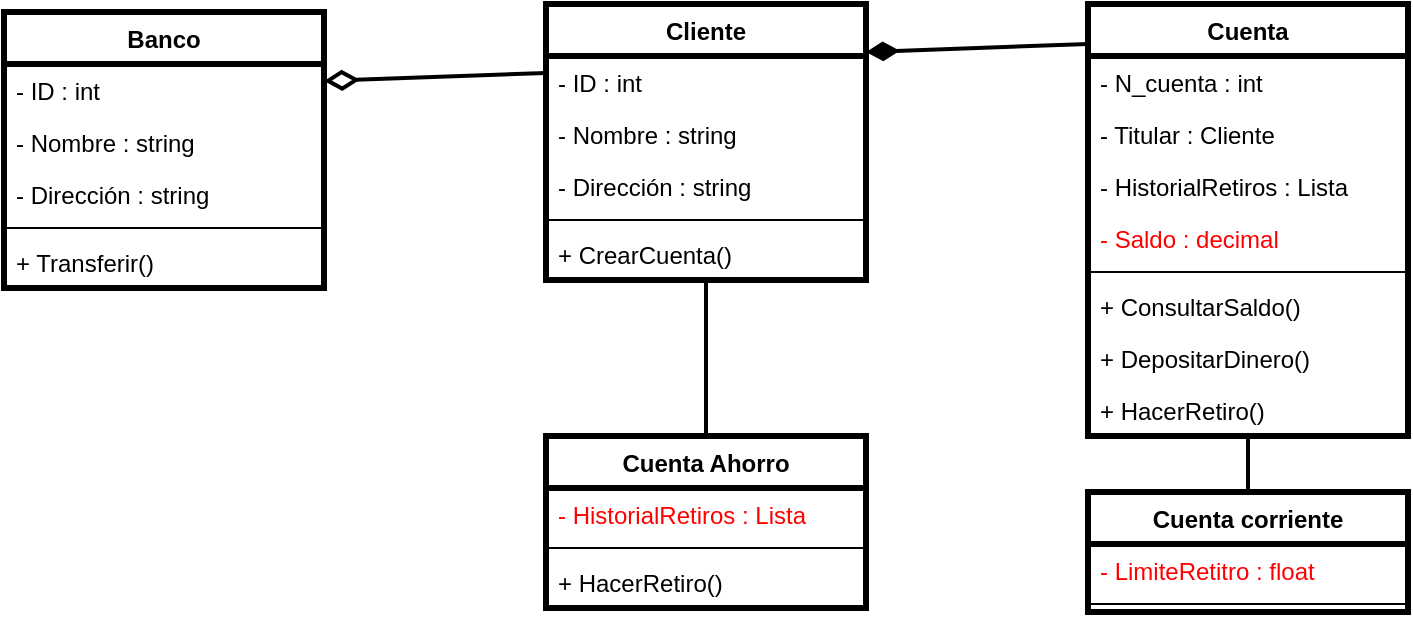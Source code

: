 <mxfile>
    <diagram id="F3wQNowLYVj3vWdrp-HQ" name="Page-1">
        <mxGraphModel dx="-60" dy="-188" grid="0" gridSize="10" guides="1" tooltips="1" connect="1" arrows="1" fold="1" page="0" pageScale="1" pageWidth="850" pageHeight="1100" math="0" shadow="0">
            <root>
                <mxCell id="0"/>
                <mxCell id="1" parent="0"/>
                <mxCell id="172" value="Banco" style="swimlane;fontStyle=1;align=center;verticalAlign=top;childLayout=stackLayout;horizontal=1;startSize=26;horizontalStack=0;resizeParent=1;resizeParentMax=0;resizeLast=0;collapsible=1;marginBottom=0;strokeWidth=3;" parent="1" vertex="1">
                    <mxGeometry x="1066" y="964" width="160" height="138" as="geometry"/>
                </mxCell>
                <mxCell id="173" value="- ID : int" style="text;strokeColor=none;fillColor=none;align=left;verticalAlign=top;spacingLeft=4;spacingRight=4;overflow=hidden;rotatable=0;points=[[0,0.5],[1,0.5]];portConstraint=eastwest;strokeWidth=3;" parent="172" vertex="1">
                    <mxGeometry y="26" width="160" height="26" as="geometry"/>
                </mxCell>
                <mxCell id="198" value="- Nombre : string" style="text;strokeColor=none;fillColor=none;align=left;verticalAlign=top;spacingLeft=4;spacingRight=4;overflow=hidden;rotatable=0;points=[[0,0.5],[1,0.5]];portConstraint=eastwest;strokeWidth=3;" parent="172" vertex="1">
                    <mxGeometry y="52" width="160" height="26" as="geometry"/>
                </mxCell>
                <mxCell id="199" value="- Dirección : string" style="text;strokeColor=none;fillColor=none;align=left;verticalAlign=top;spacingLeft=4;spacingRight=4;overflow=hidden;rotatable=0;points=[[0,0.5],[1,0.5]];portConstraint=eastwest;strokeWidth=3;" parent="172" vertex="1">
                    <mxGeometry y="78" width="160" height="26" as="geometry"/>
                </mxCell>
                <mxCell id="174" value="" style="line;strokeWidth=1;fillColor=none;align=left;verticalAlign=middle;spacingTop=-1;spacingLeft=3;spacingRight=3;rotatable=0;labelPosition=right;points=[];portConstraint=eastwest;strokeColor=inherit;" parent="172" vertex="1">
                    <mxGeometry y="104" width="160" height="8" as="geometry"/>
                </mxCell>
                <mxCell id="175" value="+ Transferir()" style="text;strokeColor=none;fillColor=none;align=left;verticalAlign=top;spacingLeft=4;spacingRight=4;overflow=hidden;rotatable=0;points=[[0,0.5],[1,0.5]];portConstraint=eastwest;strokeWidth=3;" parent="172" vertex="1">
                    <mxGeometry y="112" width="160" height="26" as="geometry"/>
                </mxCell>
                <mxCell id="176" value="Cliente" style="swimlane;fontStyle=1;align=center;verticalAlign=top;childLayout=stackLayout;horizontal=1;startSize=26;horizontalStack=0;resizeParent=1;resizeParentMax=0;resizeLast=0;collapsible=1;marginBottom=0;strokeWidth=3;" parent="1" vertex="1">
                    <mxGeometry x="1337" y="960" width="160" height="138" as="geometry"/>
                </mxCell>
                <mxCell id="177" value="- ID : int" style="text;strokeColor=none;fillColor=none;align=left;verticalAlign=top;spacingLeft=4;spacingRight=4;overflow=hidden;rotatable=0;points=[[0,0.5],[1,0.5]];portConstraint=eastwest;strokeWidth=3;" parent="176" vertex="1">
                    <mxGeometry y="26" width="160" height="26" as="geometry"/>
                </mxCell>
                <mxCell id="200" value="- Nombre : string" style="text;strokeColor=none;fillColor=none;align=left;verticalAlign=top;spacingLeft=4;spacingRight=4;overflow=hidden;rotatable=0;points=[[0,0.5],[1,0.5]];portConstraint=eastwest;strokeWidth=3;" parent="176" vertex="1">
                    <mxGeometry y="52" width="160" height="26" as="geometry"/>
                </mxCell>
                <mxCell id="201" value="- Dirección : string" style="text;strokeColor=none;fillColor=none;align=left;verticalAlign=top;spacingLeft=4;spacingRight=4;overflow=hidden;rotatable=0;points=[[0,0.5],[1,0.5]];portConstraint=eastwest;strokeWidth=3;" parent="176" vertex="1">
                    <mxGeometry y="78" width="160" height="26" as="geometry"/>
                </mxCell>
                <mxCell id="178" value="" style="line;strokeWidth=1;fillColor=none;align=left;verticalAlign=middle;spacingTop=-1;spacingLeft=3;spacingRight=3;rotatable=0;labelPosition=right;points=[];portConstraint=eastwest;strokeColor=inherit;" parent="176" vertex="1">
                    <mxGeometry y="104" width="160" height="8" as="geometry"/>
                </mxCell>
                <mxCell id="209" value="+ CrearCuenta()" style="text;strokeColor=none;fillColor=none;align=left;verticalAlign=top;spacingLeft=4;spacingRight=4;overflow=hidden;rotatable=0;points=[[0,0.5],[1,0.5]];portConstraint=eastwest;strokeWidth=3;" parent="176" vertex="1">
                    <mxGeometry y="112" width="160" height="26" as="geometry"/>
                </mxCell>
                <mxCell id="180" value="Cuenta Ahorro" style="swimlane;fontStyle=1;align=center;verticalAlign=top;childLayout=stackLayout;horizontal=1;startSize=26;horizontalStack=0;resizeParent=1;resizeParentMax=0;resizeLast=0;collapsible=1;marginBottom=0;strokeWidth=3;" parent="1" vertex="1">
                    <mxGeometry x="1337" y="1176" width="160" height="86" as="geometry"/>
                </mxCell>
                <mxCell id="181" value="- HistorialRetiros : Lista" style="text;strokeColor=none;fillColor=none;align=left;verticalAlign=top;spacingLeft=4;spacingRight=4;overflow=hidden;rotatable=0;points=[[0,0.5],[1,0.5]];portConstraint=eastwest;strokeWidth=3;fontColor=#FF0000;" parent="180" vertex="1">
                    <mxGeometry y="26" width="160" height="26" as="geometry"/>
                </mxCell>
                <mxCell id="182" value="" style="line;strokeWidth=1;fillColor=none;align=left;verticalAlign=middle;spacingTop=-1;spacingLeft=3;spacingRight=3;rotatable=0;labelPosition=right;points=[];portConstraint=eastwest;strokeColor=inherit;" parent="180" vertex="1">
                    <mxGeometry y="52" width="160" height="8" as="geometry"/>
                </mxCell>
                <mxCell id="183" value="+ HacerRetiro()" style="text;strokeColor=none;fillColor=none;align=left;verticalAlign=top;spacingLeft=4;spacingRight=4;overflow=hidden;rotatable=0;points=[[0,0.5],[1,0.5]];portConstraint=eastwest;strokeWidth=3;" parent="180" vertex="1">
                    <mxGeometry y="60" width="160" height="26" as="geometry"/>
                </mxCell>
                <mxCell id="184" value="Cuenta" style="swimlane;fontStyle=1;align=center;verticalAlign=top;childLayout=stackLayout;horizontal=1;startSize=26;horizontalStack=0;resizeParent=1;resizeParentMax=0;resizeLast=0;collapsible=1;marginBottom=0;strokeWidth=3;" parent="1" vertex="1">
                    <mxGeometry x="1608" y="960" width="160" height="216" as="geometry"/>
                </mxCell>
                <mxCell id="185" value="- N_cuenta : int" style="text;strokeColor=none;fillColor=none;align=left;verticalAlign=top;spacingLeft=4;spacingRight=4;overflow=hidden;rotatable=0;points=[[0,0.5],[1,0.5]];portConstraint=eastwest;strokeWidth=3;" parent="184" vertex="1">
                    <mxGeometry y="26" width="160" height="26" as="geometry"/>
                </mxCell>
                <mxCell id="202" value="- Titular : Cliente" style="text;strokeColor=none;fillColor=none;align=left;verticalAlign=top;spacingLeft=4;spacingRight=4;overflow=hidden;rotatable=0;points=[[0,0.5],[1,0.5]];portConstraint=eastwest;strokeWidth=3;" parent="184" vertex="1">
                    <mxGeometry y="52" width="160" height="26" as="geometry"/>
                </mxCell>
                <mxCell id="203" value="- HistorialRetiros : Lista" style="text;strokeColor=none;fillColor=none;align=left;verticalAlign=top;spacingLeft=4;spacingRight=4;overflow=hidden;rotatable=0;points=[[0,0.5],[1,0.5]];portConstraint=eastwest;strokeWidth=3;" parent="184" vertex="1">
                    <mxGeometry y="78" width="160" height="26" as="geometry"/>
                </mxCell>
                <mxCell id="204" value="- Saldo : decimal" style="text;strokeColor=none;fillColor=none;align=left;verticalAlign=top;spacingLeft=4;spacingRight=4;overflow=hidden;rotatable=0;points=[[0,0.5],[1,0.5]];portConstraint=eastwest;strokeWidth=3;fontColor=#FF0000;" parent="184" vertex="1">
                    <mxGeometry y="104" width="160" height="26" as="geometry"/>
                </mxCell>
                <mxCell id="186" value="" style="line;strokeWidth=1;fillColor=none;align=left;verticalAlign=middle;spacingTop=-1;spacingLeft=3;spacingRight=3;rotatable=0;labelPosition=right;points=[];portConstraint=eastwest;strokeColor=inherit;" parent="184" vertex="1">
                    <mxGeometry y="130" width="160" height="8" as="geometry"/>
                </mxCell>
                <mxCell id="187" value="+ ConsultarSaldo()" style="text;strokeColor=none;fillColor=none;align=left;verticalAlign=top;spacingLeft=4;spacingRight=4;overflow=hidden;rotatable=0;points=[[0,0.5],[1,0.5]];portConstraint=eastwest;strokeWidth=3;" parent="184" vertex="1">
                    <mxGeometry y="138" width="160" height="26" as="geometry"/>
                </mxCell>
                <mxCell id="208" value="+ DepositarDinero()" style="text;strokeColor=none;fillColor=none;align=left;verticalAlign=top;spacingLeft=4;spacingRight=4;overflow=hidden;rotatable=0;points=[[0,0.5],[1,0.5]];portConstraint=eastwest;strokeWidth=3;" parent="184" vertex="1">
                    <mxGeometry y="164" width="160" height="26" as="geometry"/>
                </mxCell>
                <mxCell id="191" value="+ HacerRetiro()" style="text;strokeColor=none;fillColor=none;align=left;verticalAlign=top;spacingLeft=4;spacingRight=4;overflow=hidden;rotatable=0;points=[[0,0.5],[1,0.5]];portConstraint=eastwest;strokeWidth=3;" parent="184" vertex="1">
                    <mxGeometry y="190" width="160" height="26" as="geometry"/>
                </mxCell>
                <mxCell id="188" value="Cuenta corriente" style="swimlane;fontStyle=1;align=center;verticalAlign=top;childLayout=stackLayout;horizontal=1;startSize=26;horizontalStack=0;resizeParent=1;resizeParentMax=0;resizeLast=0;collapsible=1;marginBottom=0;strokeWidth=3;" parent="1" vertex="1">
                    <mxGeometry x="1608" y="1204" width="160" height="60" as="geometry"/>
                </mxCell>
                <mxCell id="189" value="- LimiteRetitro : float" style="text;strokeColor=none;fillColor=none;align=left;verticalAlign=top;spacingLeft=4;spacingRight=4;overflow=hidden;rotatable=0;points=[[0,0.5],[1,0.5]];portConstraint=eastwest;strokeWidth=3;fontColor=#FF0000;" parent="188" vertex="1">
                    <mxGeometry y="26" width="160" height="26" as="geometry"/>
                </mxCell>
                <mxCell id="190" value="" style="line;strokeWidth=1;fillColor=none;align=left;verticalAlign=middle;spacingTop=-1;spacingLeft=3;spacingRight=3;rotatable=0;labelPosition=right;points=[];portConstraint=eastwest;strokeColor=inherit;" parent="188" vertex="1">
                    <mxGeometry y="52" width="160" height="8" as="geometry"/>
                </mxCell>
                <mxCell id="192" value="" style="endArrow=diamondThin;endFill=0;endSize=12;html=1;strokeWidth=2;exitX=0;exitY=0.25;exitDx=0;exitDy=0;entryX=1;entryY=0.25;entryDx=0;entryDy=0;" parent="1" source="176" target="172" edge="1">
                    <mxGeometry width="160" relative="1" as="geometry">
                        <mxPoint x="1109" y="1151" as="sourcePoint"/>
                        <mxPoint x="1269" y="1151" as="targetPoint"/>
                    </mxGeometry>
                </mxCell>
                <mxCell id="193" value="" style="endArrow=diamondThin;endFill=1;endSize=11;html=1;strokeWidth=2;exitX=0;exitY=0.25;exitDx=0;exitDy=0;entryX=1;entryY=0.25;entryDx=0;entryDy=0;" parent="1" edge="1">
                    <mxGeometry width="160" relative="1" as="geometry">
                        <mxPoint x="1608" y="980" as="sourcePoint"/>
                        <mxPoint x="1497" y="984" as="targetPoint"/>
                    </mxGeometry>
                </mxCell>
                <mxCell id="196" value="" style="endArrow=none;endFill=0;endSize=12;html=1;strokeWidth=2;exitX=0.5;exitY=1;exitDx=0;exitDy=0;entryX=0.5;entryY=0;entryDx=0;entryDy=0;" parent="1" source="184" target="188" edge="1">
                    <mxGeometry width="160" relative="1" as="geometry">
                        <mxPoint x="1668" y="1073" as="sourcePoint"/>
                        <mxPoint x="1828" y="1073" as="targetPoint"/>
                    </mxGeometry>
                </mxCell>
                <mxCell id="197" value="" style="endArrow=none;endFill=0;endSize=12;html=1;strokeWidth=2;exitX=0.5;exitY=1;exitDx=0;exitDy=0;entryX=0.5;entryY=0;entryDx=0;entryDy=0;" parent="1" source="176" target="180" edge="1">
                    <mxGeometry width="160" relative="1" as="geometry">
                        <mxPoint x="1419" y="1081" as="sourcePoint"/>
                        <mxPoint x="1579" y="1081" as="targetPoint"/>
                    </mxGeometry>
                </mxCell>
            </root>
        </mxGraphModel>
    </diagram>
</mxfile>